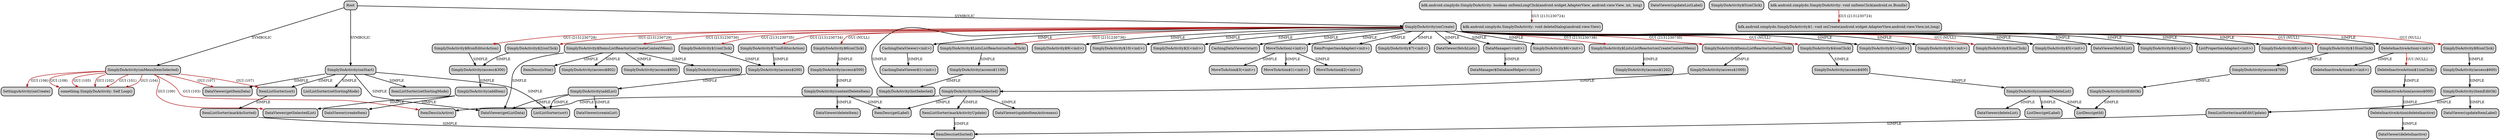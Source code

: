 digraph "CallGraph" {
    node [style="rounded,bold,filled"];
    node [shape=box];
    "Root" [label="Root",];
    "kdk.android.simplydo.SimplyDoActivity: void itemSelected(kdk.android.simplydo.ItemDesc)"->"kdk.android.simplydo.ItemDesc: boolean isActive()" [label="SIMPLE",style=bold,color=black,];
    "kdk.android.simplydo.SimplyDoActivity$8: void <init>(kdk.android.simplydo.SimplyDoActivity)" [label="SimplyDoActivity$8(<init>)",];
    "kdk.android.simplydo.SimplyDoActivity$6: void onClick(android.content.DialogInterface,int)"->"kdk.android.simplydo.SimplyDoActivity: void access$500(kdk.android.simplydo.SimplyDoActivity)" [label="SIMPLE",style=bold,color=black,];
    "kdk.android.simplydo.SimplyDoActivity$ItemsListReactor: void onItemClick(android.widget.AdapterView,android.view.View,int,long)"->"kdk.android.simplydo.SimplyDoActivity: void access$1000(kdk.android.simplydo.SimplyDoActivity,kdk.android.simplydo.ItemDesc)" [label="SIMPLE",style=bold,color=black,];
    "kdk.android.simplydo.SimplyDoActivity: void access$400(kdk.android.simplydo.SimplyDoActivity)"->"kdk.android.simplydo.SimplyDoActivity: void contextDeleteList()" [label="SIMPLE",style=bold,color=black,];
    "kdk.android.simplydo.SimplyDoActivity: void onCreate(android.os.Bundle)"->"kdk.android.simplydo.SimplyDoActivity$ListsListReactor: void onItemClick(android.widget.AdapterView,android.view.View,int,long)" [label="GUI (2131230736)",style=bold,color=firebrick,];
    "kdk.android.simplydo.SimplyDoActivity: void access$500(kdk.android.simplydo.SimplyDoActivity)"->"kdk.android.simplydo.SimplyDoActivity: void contextDeleteItem()" [label="SIMPLE",style=bold,color=black,];
    "kdk.android.simplydo.SimplyDoActivity: void onCreate(android.os.Bundle)"->"kdk.android.simplydo.CachingDataViewer: void <init>(kdk.android.simplydo.DataManager)" [label="SIMPLE",style=bold,color=black,];
    "kdk.android.simplydo.DataViewer: java.util.List getItemData()" [label="DataViewer(getItemData)",];
    "kdk.android.simplydo.DeleteInactiveAction: void deleteInactive()" [label="DeleteInactiveAction(deleteInactive)",];
    "Root"->"kdk.android.simplydo.SimplyDoActivity: void onStart()" [label="SYMBOLIC",style=bold,color=black,];
    "kdk.android.simplydo.SimplyDoActivity: void onCreate(android.os.Bundle)"->"kdk.android.simplydo.SimplyDoActivity$2: void onClick(android.view.View)" [label="GUI (2131230729)",style=bold,color=firebrick,];
    "kdk.android.simplydo.SimplyDoActivity$2: void onClick(android.view.View)" [label="SimplyDoActivity$2(onClick)",];
    "kdk.android.simplydo.SimplyDoActivity: void onStart()"->"kdk.android.simplydo.ItemListSorter: void setSortingMode(java.lang.String)" [label="SIMPLE",style=bold,color=black,];
    "kdk.android.simplydo.SimplyDoActivity: void onStart()"->"kdk.android.simplydo.ListListSorter: void sort(java.util.List)" [label="SIMPLE",style=bold,color=black,];
    "kdk.android.simplydo.MoveToAction: void <init>(android.content.Context,kdk.android.simplydo.DataViewer,kdk.android.simplydo.ListPropertiesAdapter,kdk.android.simplydo.ItemPropertiesAdapter)"->"kdk.android.simplydo.MoveToAction$2: void <init>(kdk.android.simplydo.MoveToAction)" [label="SIMPLE",style=bold,color=black,];
    "kdk.android.simplydo.ItemDesc: boolean isActive()" [label="ItemDesc(isActive)",];
    "kdk.android.simplydo.SimplyDoActivity: void contextDeleteList()"->"kdk.android.simplydo.ListDesc: int getId()" [label="SIMPLE",style=bold,color=black,];
    "kdk.android.simplydo.SimplyDoActivity: void onCreate(android.os.Bundle)"->"kdk.android.simplydo.SimplyDoActivity$9: void onClick(android.content.DialogInterface,int)" [label="GUI (NULL)",style=bold,color=firebrick,];
    "kdk.android.simplydo.SimplyDoActivity: boolean onMenuItemSelected(int,android.view.MenuItem)"->"something.SimplyDoActivity: Self Loop()" [label="GUI (104)",style=bold,color=firebrick,];
    "kdk.android.simplydo.DeleteInactiveAction: void access$000(kdk.android.simplydo.DeleteInactiveAction)" [label="DeleteInactiveAction(access$000)",];
    "kdk.android.simplydo.ItemDesc: java.lang.String getLabel()" [label="ItemDesc(getLabel)",];
    "kdk.android.simplydo.ItemListSorter: void sort(java.util.List)" [label="ItemListSorter(sort)",];
    "kdk.android.simplydo.SimplyDoActivity: void addList()" [label="SimplyDoActivity(addList)",];
    "kdk.android.simplydo.DeleteInactiveAction$1: void onClick(android.content.DialogInterface,int)" [label="DeleteInactiveAction$1(onClick)",];
    "kdk.android.simplydo.SimplyDoActivity: void itemSelected(kdk.android.simplydo.ItemDesc)"->"kdk.android.simplydo.ItemListSorter: void markActivityUpdate(kdk.android.simplydo.ItemDesc)" [label="SIMPLE",style=bold,color=black,];
    "kdk.android.simplydo.SimplyDoActivity: boolean onMenuItemSelected(int,android.view.MenuItem)"->"kdk.android.simplydo.DataViewer: kdk.android.simplydo.ListDesc getSelectedList()" [label="GUI (100)",style=bold,color=firebrick,];
    "kdk.android.simplydo.ItemListSorter: void setSortingMode(java.lang.String)" [label="ItemListSorter(setSortingMode)",];
    "kdk.android.simplydo.SimplyDoActivity$9: void <init>(kdk.android.simplydo.SimplyDoActivity)" [label="SimplyDoActivity$9(<init>)",];
    "kdk.android.simplydo.DataViewer: void createList(java.lang.String)" [label="DataViewer(createList)",];
    "kdk.android.simplydo.SimplyDoActivity: void addItem()" [label="SimplyDoActivity(addItem)",];
    "kdk.android.simplydo.DataViewer: void updateItemActiveness(kdk.android.simplydo.ItemDesc,boolean)" [label="DataViewer(updateItemActiveness)",];
    "kdk.android.simplydo.SimplyDoActivity: void onCreate(android.os.Bundle)"->"kdk.android.simplydo.SimplyDoActivity$10: void <init>(kdk.android.simplydo.SimplyDoActivity)" [label="SIMPLE",style=bold,color=black,];
    "kdk.android.simplydo.SimplyDoActivity$1: void onClick(android.view.View)"->"kdk.android.simplydo.SimplyDoActivity: void access$200(kdk.android.simplydo.SimplyDoActivity)" [label="SIMPLE",style=bold,color=black,];
    "kdk.android.simplydo.SimplyDoActivity$8: boolean onEditorAction(android.widget.TextView,int,android.view.KeyEvent)" [label="SimplyDoActivity$8(onEditorAction)",];
    "kdk.android.simplydo.SimplyDoActivity: void itemEditOk()"->"kdk.android.simplydo.DataViewer: void updateItemLabel(kdk.android.simplydo.ItemDesc,java.lang.String)" [label="SIMPLE",style=bold,color=black,];
    "kdk.android.simplydo.SimplyDoActivity: void onCreate(android.os.Bundle)"->"kdk.android.simplydo.SimplyDoActivity$2: void <init>(kdk.android.simplydo.SimplyDoActivity)" [label="SIMPLE",style=bold,color=black,];
    "kdk.android.simplydo.SimplyDoActivity$ItemsListReactor: void onCreateContextMenu(android.view.ContextMenu,android.view.View,android.view.ContextMenu$ContextMenuInfo)" [label="SimplyDoActivity$ItemsListReactor(onCreateContextMenu)",];
    "kdk.android.simplydo.SimplyDoActivity: void onCreate(android.os.Bundle)"->"kdk.android.simplydo.SimplyDoActivity$1: void onClick(android.view.View)" [label="GUI (2131230735)",style=bold,color=firebrick,];
    "kdk.android.simplydo.DataViewer: void deleteItem(kdk.android.simplydo.ItemDesc)" [label="DataViewer(deleteItem)",];
    "kdk.android.simplydo.SimplyDoActivity: kdk.android.simplydo.ItemDesc access$802(kdk.android.simplydo.SimplyDoActivity,kdk.android.simplydo.ItemDesc)" [label="SimplyDoActivity(access$802)",];
    "kdk.android.simplydo.SimplyDoActivity: void onCreate(android.os.Bundle)"->"kdk.android.simplydo.SimplyDoActivity$8: boolean onEditorAction(android.widget.TextView,int,android.view.KeyEvent)" [label="GUI (2131230728)",style=bold,color=firebrick,];
    "kdk.android.simplydo.SimplyDoActivity$10: void <init>(kdk.android.simplydo.SimplyDoActivity)" [label="SimplyDoActivity$10(<init>)",];
    "kdk.android.simplydo.SimplyDoActivity: boolean onItemLongClick(android.widget.AdapterView, android.view.View, int, long)"->"kdk.android.simplydo.SimplyDoActivity: void deleteDialog(android.view.View)" [label="GUI (2131230724)", style=bold, color=firebrick];
    "kdk.android.simplydo.SimplyDoActivity: void contextDeleteList()"->"kdk.android.simplydo.DataViewer: void deleteList(int)" [label="SIMPLE",style=bold,color=black,];
    "kdk.android.simplydo.MoveToAction$2: void <init>(kdk.android.simplydo.MoveToAction)" [label="MoveToAction$2(<init>)",];
    "kdk.android.simplydo.CachingDataViewer: void start()" [label="CachingDataViewer(start)",];
    "kdk.android.simplydo.SimplyDoActivity: void access$700(kdk.android.simplydo.SimplyDoActivity)"->"kdk.android.simplydo.SimplyDoActivity: void listEditOk()" [label="SIMPLE",style=bold,color=black,];
    "kdk.android.simplydo.SimplyDoActivity: void onCreate(android.os.Bundle)"->"kdk.android.simplydo.DataManager: void <init>(android.content.Context)" [label="SIMPLE",style=bold,color=black,];
    "kdk.android.simplydo.SimplyDoActivity: void addItem()"->"kdk.android.simplydo.DataViewer: kdk.android.simplydo.ListDesc getSelectedList()" [label="SIMPLE",style=bold,color=black,];
    "kdk.android.simplydo.SimplyDoActivity$ListsListReactor: void onItemClick(android.widget.AdapterView,android.view.View,int,long)" [label="SimplyDoActivity$ListsListReactor(onItemClick)",];
    "kdk.android.simplydo.SimplyDoActivity: boolean onMenuItemSelected(int,android.view.MenuItem)"->"something.SimplyDoActivity: Self Loop()" [label="GUI (108)",style=bold,color=firebrick,];
    "kdk.android.simplydo.SimplyDoActivity: void onCreate(android.os.Bundle)"->"kdk.android.simplydo.ItemPropertiesAdapter: void <init>(kdk.android.simplydo.SimplyDoActivity,kdk.android.simplydo.DataViewer)" [label="SIMPLE",style=bold,color=black,];
    "kdk.android.simplydo.SimplyDoActivity: void onCreate(android.os.Bundle)"->"kdk.android.simplydo.SimplyDoActivity$7: void <init>(kdk.android.simplydo.SimplyDoActivity)" [label="SIMPLE",style=bold,color=black,];
    "kdk.android.simplydo.ListListSorter: void sort(java.util.List)" [label="ListListSorter(sort)",];
    "kdk.android.simplydo.ListDesc: java.lang.String getLabel()" [label="ListDesc(getLabel)",];
    "kdk.android.simplydo.ListListSorter: void setSortingMode(java.lang.String)" [label="ListListSorter(setSortingMode)",];
    "kdk.android.simplydo.DataViewer: void updateListLabel(int,java.lang.String)" [label="DataViewer(updateListLabel)",];
    "kdk.android.simplydo.SimplyDoActivity$5: void onClick(android.content.DialogInterface,int)" [label="SimplyDoActivity$5(onClick)",];
    "kdk.android.simplydo.SimplyDoActivity: void onCreate(android.os.Bundle)"->"kdk.android.simplydo.SimplyDoActivity: void listSelected(kdk.android.simplydo.ListDesc,boolean)" [label="SIMPLE",style=bold,color=black,];
    "kdk.android.simplydo.DataViewer: void fetchLists()" [label="DataViewer(fetchLists)",];
    "kdk.android.simplydo.SimplyDoActivity: void onCreate(android.os.Bundle)"->"kdk.android.simplydo.SimplyDoActivity$6: void onClick(android.content.DialogInterface,int)" [label="GUI (NULL)",style=bold,color=firebrick,];
    "kdk.android.simplydo.SimplyDoActivity: void access$1100(kdk.android.simplydo.SimplyDoActivity,kdk.android.simplydo.ListDesc,boolean)"->"kdk.android.simplydo.SimplyDoActivity: void listSelected(kdk.android.simplydo.ListDesc,boolean)" [label="SIMPLE",style=bold,color=black,];
    "kdk.android.simplydo.DeleteInactiveAction: void access$000(kdk.android.simplydo.DeleteInactiveAction)"->"kdk.android.simplydo.DeleteInactiveAction: void deleteInactive()" [label="SIMPLE",style=bold,color=black,];
    "kdk.android.simplydo.SimplyDoActivity: void onCreate(android.os.Bundle)"->"kdk.android.simplydo.CachingDataViewer: void start()" [label="SIMPLE",style=bold,color=black,];
    "kdk.android.simplydo.ItemListSorter: void markEditUpdate(kdk.android.simplydo.ItemDesc)" [label="ItemListSorter(markEditUpdate)",];
    "kdk.android.simplydo.SimplyDoActivity$ListsListReactor: void onCreateContextMenu(android.view.ContextMenu,android.view.View,android.view.ContextMenu$ContextMenuInfo)"->"kdk.android.simplydo.SimplyDoActivity: kdk.android.simplydo.ListDesc access$1202(kdk.android.simplydo.SimplyDoActivity,kdk.android.simplydo.ListDesc)" [label="SIMPLE",style=bold,color=black,];
    "kdk.android.simplydo.SimplyDoActivity: kdk.android.simplydo.ItemDesc access$800(kdk.android.simplydo.SimplyDoActivity)" [label="SimplyDoActivity(access$800)",];
    "kdk.android.simplydo.DataViewer: void createItem(java.lang.String)" [label="DataViewer(createItem)",];
    "kdk.android.simplydo.SimplyDoActivity$7: boolean onEditorAction(android.widget.TextView,int,android.view.KeyEvent)" [label="SimplyDoActivity$7(onEditorAction)",];
    "kdk.android.simplydo.DeleteInactiveAction$1: void <init>(kdk.android.simplydo.DeleteInactiveAction)" [label="DeleteInactiveAction$1(<init>)",];
    "kdk.android.simplydo.SimplyDoActivity: void access$1000(kdk.android.simplydo.SimplyDoActivity,kdk.android.simplydo.ItemDesc)" [label="SimplyDoActivity(access$1000)",];
    "kdk.android.simplydo.SimplyDoActivity: void itemSelected(kdk.android.simplydo.ItemDesc)"->"kdk.android.simplydo.DataViewer: void updateItemActiveness(kdk.android.simplydo.ItemDesc,boolean)" [label="SIMPLE",style=bold,color=black,];
    "kdk.android.simplydo.SimplyDoActivity: void access$600(kdk.android.simplydo.SimplyDoActivity)"->"kdk.android.simplydo.SimplyDoActivity: void itemEditOk()" [label="SIMPLE",style=bold,color=black,];
    "kdk.android.simplydo.MoveToAction: void <init>(android.content.Context,kdk.android.simplydo.DataViewer,kdk.android.simplydo.ListPropertiesAdapter,kdk.android.simplydo.ItemPropertiesAdapter)"->"kdk.android.simplydo.MoveToAction$3: void <init>(kdk.android.simplydo.MoveToAction)" [label="SIMPLE",style=bold,color=black,];
    "kdk.android.simplydo.MoveToAction: void <init>(android.content.Context,kdk.android.simplydo.DataViewer,kdk.android.simplydo.ListPropertiesAdapter,kdk.android.simplydo.ItemPropertiesAdapter)" [label="MoveToAction(<init>)",];
    "kdk.android.simplydo.SimplyDoActivity: void onCreate(android.os.Bundle)"->"kdk.android.simplydo.SimplyDoActivity$6: void <init>(kdk.android.simplydo.SimplyDoActivity)" [label="SIMPLE",style=bold,color=black,];
    "kdk.android.simplydo.SimplyDoActivity: void onCreate(android.os.Bundle)"->"kdk.android.simplydo.SimplyDoActivity$10: void onClick(android.content.DialogInterface,int)" [label="GUI (NULL)",style=bold,color=firebrick,];
    "kdk.android.simplydo.SimplyDoActivity: void listEditOk()"->"kdk.android.simplydo.ListDesc: int getId()" [label="SIMPLE",style=bold,color=black,];
    "kdk.android.simplydo.SimplyDoActivity: void access$500(kdk.android.simplydo.SimplyDoActivity)" [label="SimplyDoActivity(access$500)",];
    "kdk.android.simplydo.SimplyDoActivity: void onStart()"->"kdk.android.simplydo.DataViewer: java.util.List getListData()" [label="SIMPLE",style=bold,color=black,];
    "kdk.android.simplydo.SimplyDoActivity: kdk.android.simplydo.DataViewer access$900(kdk.android.simplydo.SimplyDoActivity)" [label="SimplyDoActivity(access$900)",];
    "kdk.android.simplydo.ItemListSorter: void markActivityUpdate(kdk.android.simplydo.ItemDesc)"->"kdk.android.simplydo.ItemDesc: void setSorted(boolean)" [label="SIMPLE",style=bold,color=black,];
    "kdk.android.simplydo.SimplyDoActivity$ItemsListReactor: void onItemClick(android.widget.AdapterView,android.view.View,int,long)" [label="SimplyDoActivity$ItemsListReactor(onItemClick)",];
    "kdk.android.simplydo.SimplyDoActivity: boolean onMenuItemSelected(int,android.view.MenuItem)"->"kdk.android.simplydo.SettingsActivity: void onCreate(android.os.Bundle)" [label="GUI (106)",style=bold,color=firebrick,];
    "kdk.android.simplydo.SimplyDoActivity: void onCreate(android.os.Bundle)"->"kdk.android.simplydo.SimplyDoActivity$4: void onClick(android.content.DialogInterface,int)" [label="GUI (NULL)",style=bold,color=firebrick,];
    "kdk.android.simplydo.SimplyDoActivity: boolean onMenuItemSelected(int,android.view.MenuItem)"->"kdk.android.simplydo.DataViewer: java.util.List getItemData()" [label="GUI (107)",style=bold,color=firebrick,];
    "kdk.android.simplydo.DeleteInactiveAction: void <init>(android.app.Activity,kdk.android.simplydo.DataViewer,kdk.android.simplydo.ListPropertiesAdapter,kdk.android.simplydo.ItemPropertiesAdapter)"->"kdk.android.simplydo.DeleteInactiveAction$1: void onClick(android.content.DialogInterface,int)" [label="GUI (NULL)",style=bold,color=firebrick,];
    "kdk.android.simplydo.SimplyDoActivity$2: void <init>(kdk.android.simplydo.SimplyDoActivity)" [label="SimplyDoActivity$2(<init>)",];
    "kdk.android.simplydo.CachingDataViewer: void <init>(kdk.android.simplydo.DataManager)"->"kdk.android.simplydo.CachingDataViewer$1: void <init>(kdk.android.simplydo.CachingDataViewer)" [label="SIMPLE",style=bold,color=black,];
    "kdk.android.simplydo.SimplyDoActivity: void access$600(kdk.android.simplydo.SimplyDoActivity)" [label="SimplyDoActivity(access$600)",];
    "kdk.android.simplydo.SimplyDoActivity: void onCreate(android.os.Bundle)"->"kdk.android.simplydo.SimplyDoActivity$7: boolean onEditorAction(android.widget.TextView,int,android.view.KeyEvent)" [label="GUI (2131230734)",style=bold,color=firebrick,];
    "kdk.android.simplydo.SimplyDoActivity$ListsListReactor: void onCreateContextMenu(android.view.ContextMenu,android.view.View,android.view.ContextMenu$ContextMenuInfo)" [label="SimplyDoActivity$ListsListReactor(onCreateContextMenu)",];
    "kdk.android.simplydo.DataManager: void <init>(android.content.Context)"->"kdk.android.simplydo.DataManager$DatabaseHelper: void <init>(android.content.Context)" [label="SIMPLE",style=bold,color=black,];
    "kdk.android.simplydo.SimplyDoActivity$7: void <init>(kdk.android.simplydo.SimplyDoActivity)" [label="SimplyDoActivity$7(<init>)",];
    "kdk.android.simplydo.SimplyDoActivity$1: void <init>(kdk.android.simplydo.SimplyDoActivity)" [label="SimplyDoActivity$1(<init>)",];
    "kdk.android.simplydo.SimplyDoActivity$3: void <init>(kdk.android.simplydo.SimplyDoActivity)" [label="SimplyDoActivity$3(<init>)",];
    "kdk.android.simplydo.DataViewer: void deleteInactive()" [label="DataViewer(deleteInactive)",];
    "kdk.android.simplydo.SimplyDoActivity$3: void onClick(android.content.DialogInterface,int)" [label="SimplyDoActivity$3(onClick)",];
    "kdk.android.simplydo.SimplyDoActivity: void onCreate(android.os.Bundle)"->"kdk.android.simplydo.SimplyDoActivity$3: void <init>(kdk.android.simplydo.SimplyDoActivity)" [label="SIMPLE",style=bold,color=black,];
    "kdk.android.simplydo.SimplyDoActivity: void onCreate(android.os.Bundle)" [label="SimplyDoActivity(onCreate)",];
    "kdk.android.simplydo.SimplyDoActivity: void addList()"->"kdk.android.simplydo.ListListSorter: void sort(java.util.List)" [label="SIMPLE",style=bold,color=black,];
    "kdk.android.simplydo.SimplyDoActivity: void onCreate(android.os.Bundle)"->"kdk.android.simplydo.SimplyDoActivity$ItemsListReactor: void onCreateContextMenu(android.view.ContextMenu,android.view.View,android.view.ContextMenu$ContextMenuInfo)" [label="GUI (2131230730)",style=bold,color=firebrick,];
    "kdk.android.simplydo.SimplyDoActivity: void onItemClick(android.os.Bundle)"->"kdk.android.simplydo.SimplyDoActivity$1: void onCreate(android.widget.AdapterView,android.view.View,int,long)" [label="GUI (2131230724)",style=bold,color=firebrick,];    "kdk.android.simplydo.MoveToAction$1: void <init>(kdk.android.simplydo.MoveToAction)" [label="MoveToAction$1(<init>)",];
    "kdk.android.simplydo.DataManager: void <init>(android.content.Context)" [label="DataManager(<init>)",];
    "kdk.android.simplydo.SimplyDoActivity$ListsListReactor: void onItemClick(android.widget.AdapterView,android.view.View,int,long)"->"kdk.android.simplydo.SimplyDoActivity: void access$1100(kdk.android.simplydo.SimplyDoActivity,kdk.android.simplydo.ListDesc,boolean)" [label="SIMPLE",style=bold,color=black,];
    "kdk.android.simplydo.DataViewer: void updateItemLabel(kdk.android.simplydo.ItemDesc,java.lang.String)" [label="DataViewer(updateItemLabel)",];
    "kdk.android.simplydo.MoveToAction: void <init>(android.content.Context,kdk.android.simplydo.DataViewer,kdk.android.simplydo.ListPropertiesAdapter,kdk.android.simplydo.ItemPropertiesAdapter)"->"kdk.android.simplydo.MoveToAction$1: void <init>(kdk.android.simplydo.MoveToAction)" [label="SIMPLE",style=bold,color=black,];
    "kdk.android.simplydo.SimplyDoActivity$5: void <init>(kdk.android.simplydo.SimplyDoActivity)" [label="SimplyDoActivity$5(<init>)",];
    "kdk.android.simplydo.SimplyDoActivity: void onCreate(android.os.Bundle)"->"kdk.android.simplydo.SimplyDoActivity$ItemsListReactor: void onItemClick(android.widget.AdapterView,android.view.View,int,long)" [label="GUI (2131230730)",style=bold,color=firebrick,];
    "kdk.android.simplydo.SimplyDoActivity$7: boolean onEditorAction(android.widget.TextView,int,android.view.KeyEvent)"->"kdk.android.simplydo.SimplyDoActivity: void access$200(kdk.android.simplydo.SimplyDoActivity)" [label="SIMPLE",style=bold,color=black,];
    "kdk.android.simplydo.SimplyDoActivity$10: void onClick(android.content.DialogInterface,int)"->"kdk.android.simplydo.SimplyDoActivity: void access$700(kdk.android.simplydo.SimplyDoActivity)" [label="SIMPLE",style=bold,color=black,];
    "kdk.android.simplydo.SimplyDoActivity: void onCreate(android.os.Bundle)"->"kdk.android.simplydo.DataViewer: void fetchLists()" [label="SIMPLE",style=bold,color=black,];
    "kdk.android.simplydo.SimplyDoActivity: void onCreate(android.os.Bundle)"->"kdk.android.simplydo.SimplyDoActivity$9: void <init>(kdk.android.simplydo.SimplyDoActivity)" [label="SIMPLE",style=bold,color=black,];
    "kdk.android.simplydo.SimplyDoActivity: void contextDeleteItem()"->"kdk.android.simplydo.ItemDesc: java.lang.String getLabel()" [label="SIMPLE",style=bold,color=black,];
    "kdk.android.simplydo.SimplyDoActivity: boolean onMenuItemSelected(int,android.view.MenuItem)"->"kdk.android.simplydo.ItemListSorter: void sort(java.util.List)" [label="GUI (107)",style=bold,color=firebrick,];
    "Root"->"kdk.android.simplydo.SimplyDoActivity: void onCreate(android.os.Bundle)" [label="SYMBOLIC",style=bold,color=black,];
    "kdk.android.simplydo.SimplyDoActivity: void contextDeleteList()"->"kdk.android.simplydo.ListDesc: java.lang.String getLabel()" [label="SIMPLE",style=bold,color=black,];
    "kdk.android.simplydo.ItemPropertiesAdapter: void <init>(kdk.android.simplydo.SimplyDoActivity,kdk.android.simplydo.DataViewer)" [label="ItemPropertiesAdapter(<init>)",];
    "kdk.android.simplydo.DataViewer: kdk.android.simplydo.ListDesc fetchList(int)" [label="DataViewer(fetchList)",];
    "kdk.android.simplydo.SimplyDoActivity: void onCreate(android.os.Bundle)"->"kdk.android.simplydo.SimplyDoActivity$4: void <init>(kdk.android.simplydo.SimplyDoActivity)" [label="SIMPLE",style=bold,color=black,];
    "kdk.android.simplydo.CachingDataViewer: void <init>(kdk.android.simplydo.DataManager)" [label="CachingDataViewer(<init>)",];
    "kdk.android.simplydo.SimplyDoActivity$4: void onClick(android.content.DialogInterface,int)"->"kdk.android.simplydo.SimplyDoActivity: void access$400(kdk.android.simplydo.SimplyDoActivity)" [label="SIMPLE",style=bold,color=black,];
    "kdk.android.simplydo.SimplyDoActivity: void listSelected(kdk.android.simplydo.ListDesc,boolean)" [label="SimplyDoActivity(listSelected)",];
    "kdk.android.simplydo.SimplyDoActivity: boolean onMenuItemSelected(int,android.view.MenuItem)"->"something.SimplyDoActivity: Self Loop()" [label="GUI (105)",style=bold,color=firebrick,];
    "kdk.android.simplydo.SimplyDoActivity: void itemSelected(kdk.android.simplydo.ItemDesc)" [label="SimplyDoActivity(itemSelected)",];
    "something.SimplyDoActivity: Self Loop()"
    "kdk.android.simplydo.SimplyDoActivity: boolean onMenuItemSelected(int,android.view.MenuItem)"->"kdk.android.simplydo.ItemDesc: boolean isActive()" [label="GUI (103)",style=bold,color=firebrick,];
    "kdk.android.simplydo.SimplyDoActivity: void onCreate(android.os.Bundle)"->"kdk.android.simplydo.SimplyDoActivity$ListsListReactor: void onCreateContextMenu(android.view.ContextMenu,android.view.View,android.view.ContextMenu$ContextMenuInfo)" [label="GUI (2131230736)",style=bold,color=firebrick,];
    "kdk.android.simplydo.SimplyDoActivity: void addList()"->"kdk.android.simplydo.DataViewer: void createList(java.lang.String)" [label="SIMPLE",style=bold,color=black,];
    "kdk.android.simplydo.SimplyDoActivity$4: void <init>(kdk.android.simplydo.SimplyDoActivity)" [label="SimplyDoActivity$4(<init>)",];
    "kdk.android.simplydo.ItemListSorter: void markAsSorted(java.util.List)"->"kdk.android.simplydo.ItemDesc: void setSorted(boolean)" [label="SIMPLE",style=bold,color=black,];
    "kdk.android.simplydo.SimplyDoActivity: void access$700(kdk.android.simplydo.SimplyDoActivity)" [label="SimplyDoActivity(access$700)",];
    "kdk.android.simplydo.SimplyDoActivity: void onStart()" [label="SimplyDoActivity(onStart)",];
    "kdk.android.simplydo.SimplyDoActivity$8: boolean onEditorAction(android.widget.TextView,int,android.view.KeyEvent)"->"kdk.android.simplydo.SimplyDoActivity: void access$300(kdk.android.simplydo.SimplyDoActivity)" [label="SIMPLE",style=bold,color=black,];
    "kdk.android.simplydo.DeleteInactiveAction: void <init>(android.app.Activity,kdk.android.simplydo.DataViewer,kdk.android.simplydo.ListPropertiesAdapter,kdk.android.simplydo.ItemPropertiesAdapter)"->"kdk.android.simplydo.DeleteInactiveAction$1: void <init>(kdk.android.simplydo.DeleteInactiveAction)" [label="SIMPLE",style=bold,color=black,];
    "kdk.android.simplydo.SimplyDoActivity: void onCreate(android.os.Bundle)"->"kdk.android.simplydo.SimplyDoActivity$3: void onClick(android.content.DialogInterface,int)" [label="GUI (NULL)",style=bold,color=firebrick,];
    "kdk.android.simplydo.SimplyDoActivity: void contextDeleteItem()" [label="SimplyDoActivity(contextDeleteItem)",];
    "kdk.android.simplydo.SimplyDoActivity: void access$300(kdk.android.simplydo.SimplyDoActivity)"->"kdk.android.simplydo.SimplyDoActivity: void addItem()" [label="SIMPLE",style=bold,color=black,];
    "kdk.android.simplydo.SimplyDoActivity$ItemsListReactor: void onCreateContextMenu(android.view.ContextMenu,android.view.View,android.view.ContextMenu$ContextMenuInfo)"->"kdk.android.simplydo.SimplyDoActivity: kdk.android.simplydo.ItemDesc access$802(kdk.android.simplydo.SimplyDoActivity,kdk.android.simplydo.ItemDesc)" [label="SIMPLE",style=bold,color=black,];
    "kdk.android.simplydo.ItemDesc: boolean isStar()" [label="ItemDesc(isStar)",];
    "kdk.android.simplydo.MoveToAction$3: void <init>(kdk.android.simplydo.MoveToAction)" [label="MoveToAction$3(<init>)",];
    "kdk.android.simplydo.ItemListSorter: void sort(java.util.List)"->"kdk.android.simplydo.ItemListSorter: void markAsSorted(java.util.List)" [label="SIMPLE",style=bold,color=black,];
    "kdk.android.simplydo.SimplyDoActivity: void access$1100(kdk.android.simplydo.SimplyDoActivity,kdk.android.simplydo.ListDesc,boolean)" [label="SimplyDoActivity(access$1100)",];
    "kdk.android.simplydo.DataViewer: kdk.android.simplydo.ListDesc getSelectedList()" [label="DataViewer(getSelectedList)",];
    "kdk.android.simplydo.SimplyDoActivity: void onCreate(android.os.Bundle)"->"kdk.android.simplydo.DataViewer: kdk.android.simplydo.ListDesc fetchList(int)" [label="SIMPLE",style=bold,color=black,];
    "kdk.android.simplydo.SimplyDoActivity: void access$300(kdk.android.simplydo.SimplyDoActivity)" [label="SimplyDoActivity(access$300)",];
    "kdk.android.simplydo.DataViewer: void deleteList(int)" [label="DataViewer(deleteList)",];
    "kdk.android.simplydo.SimplyDoActivity: boolean onMenuItemSelected(int,android.view.MenuItem)" [label="SimplyDoActivity(onMenuItemSelected)",];
    "kdk.android.simplydo.DeleteInactiveAction$1: void onClick(android.content.DialogInterface,int)"->"kdk.android.simplydo.DeleteInactiveAction: void access$000(kdk.android.simplydo.DeleteInactiveAction)" [label="SIMPLE",style=bold,color=black,];
    "kdk.android.simplydo.SimplyDoActivity: void onCreate(android.os.Bundle)"->"kdk.android.simplydo.MoveToAction: void <init>(android.content.Context,kdk.android.simplydo.DataViewer,kdk.android.simplydo.ListPropertiesAdapter,kdk.android.simplydo.ItemPropertiesAdapter)" [label="SIMPLE",style=bold,color=black,];
    "kdk.android.simplydo.SimplyDoActivity$2: void onClick(android.view.View)"->"kdk.android.simplydo.SimplyDoActivity: void access$300(kdk.android.simplydo.SimplyDoActivity)" [label="SIMPLE",style=bold,color=black,];
    "kdk.android.simplydo.SimplyDoActivity$1: void onClick(android.view.View)" [label="SimplyDoActivity$1(onClick)",];
    "kdk.android.simplydo.SimplyDoActivity$ItemsListReactor: void onCreateContextMenu(android.view.ContextMenu,android.view.View,android.view.ContextMenu$ContextMenuInfo)"->"kdk.android.simplydo.SimplyDoActivity: kdk.android.simplydo.ItemDesc access$800(kdk.android.simplydo.SimplyDoActivity)" [label="SIMPLE",style=bold,color=black,];
    "kdk.android.simplydo.ItemListSorter: void markAsSorted(java.util.List)" [label="ItemListSorter(markAsSorted)",];
    "Root"->"kdk.android.simplydo.SimplyDoActivity: boolean onMenuItemSelected(int,android.view.MenuItem)" [label="SYMBOLIC",style=bold,color=black,];
    "kdk.android.simplydo.ItemListSorter: void markEditUpdate(kdk.android.simplydo.ItemDesc)"->"kdk.android.simplydo.ItemDesc: void setSorted(boolean)" [label="SIMPLE",style=bold,color=black,];
    "kdk.android.simplydo.SimplyDoActivity: void onCreate(android.os.Bundle)"->"kdk.android.simplydo.SimplyDoActivity$8: void <init>(kdk.android.simplydo.SimplyDoActivity)" [label="SIMPLE",style=bold,color=black,];
    "kdk.android.simplydo.DeleteInactiveAction: void <init>(android.app.Activity,kdk.android.simplydo.DataViewer,kdk.android.simplydo.ListPropertiesAdapter,kdk.android.simplydo.ItemPropertiesAdapter)" [label="DeleteInactiveAction(<init>)",];
    "kdk.android.simplydo.CachingDataViewer$1: void <init>(kdk.android.simplydo.CachingDataViewer)" [label="CachingDataViewer$1(<init>)",];
    "kdk.android.simplydo.SimplyDoActivity$4: void onClick(android.content.DialogInterface,int)" [label="SimplyDoActivity$4(onClick)",];
    "kdk.android.simplydo.SimplyDoActivity: void onCreate(android.os.Bundle)"->"kdk.android.simplydo.SimplyDoActivity$1: void <init>(kdk.android.simplydo.SimplyDoActivity)" [label="SIMPLE",style=bold,color=black,];
    "kdk.android.simplydo.ItemListSorter: void markActivityUpdate(kdk.android.simplydo.ItemDesc)" [label="ItemListSorter(markActivityUpdate)",];
    "kdk.android.simplydo.SimplyDoActivity$9: void onClick(android.content.DialogInterface,int)"->"kdk.android.simplydo.SimplyDoActivity: void access$600(kdk.android.simplydo.SimplyDoActivity)" [label="SIMPLE",style=bold,color=black,];
    "kdk.android.simplydo.SimplyDoActivity$6: void <init>(kdk.android.simplydo.SimplyDoActivity)" [label="SimplyDoActivity$6(<init>)",];
    "kdk.android.simplydo.SimplyDoActivity: void onCreate(android.os.Bundle)"->"kdk.android.simplydo.ListPropertiesAdapter: void <init>(kdk.android.simplydo.SimplyDoActivity,kdk.android.simplydo.DataViewer)" [label="SIMPLE",style=bold,color=black,];
    "kdk.android.simplydo.SettingsActivity: void onCreate(android.os.Bundle)" [label="SettingsActivity(onCreate)",];
    "kdk.android.simplydo.SimplyDoActivity: boolean onMenuItemSelected(int,android.view.MenuItem)"->"something.SimplyDoActivity: Self Loop()" [label="GUI (102)",style=bold,color=firebrick,];
    "kdk.android.simplydo.SimplyDoActivity: void contextDeleteList()" [label="SimplyDoActivity(contextDeleteList)",];
    "kdk.android.simplydo.DataManager$DatabaseHelper: void <init>(android.content.Context)" [label="DataManager$DatabaseHelper(<init>)",];
    "kdk.android.simplydo.SimplyDoActivity: void itemSelected(kdk.android.simplydo.ItemDesc)"->"kdk.android.simplydo.ItemDesc: java.lang.String getLabel()" [label="SIMPLE",style=bold,color=black,];
    "kdk.android.simplydo.SimplyDoActivity: boolean onMenuItemSelected(int,android.view.MenuItem)"->"something.SimplyDoActivity: Self Loop()" [label="GUI (101)",style=bold,color=firebrick,];
    "kdk.android.simplydo.DeleteInactiveAction: void deleteInactive()"->"kdk.android.simplydo.DataViewer: void deleteInactive()" [label="SIMPLE",style=bold,color=black,];
    "kdk.android.simplydo.SimplyDoActivity: void access$200(kdk.android.simplydo.SimplyDoActivity)" [label="SimplyDoActivity(access$200)",];
    "kdk.android.simplydo.SimplyDoActivity: kdk.android.simplydo.ListDesc access$1202(kdk.android.simplydo.SimplyDoActivity,kdk.android.simplydo.ListDesc)" [label="SimplyDoActivity(access$1202)",];
    "kdk.android.simplydo.SimplyDoActivity: void addList()"->"kdk.android.simplydo.DataViewer: java.util.List getListData()" [label="SIMPLE",style=bold,color=black,];
    "kdk.android.simplydo.SimplyDoActivity$10: void onClick(android.content.DialogInterface,int)" [label="SimplyDoActivity$10(onClick)",];
    "kdk.android.simplydo.SimplyDoActivity: void onStart()"->"kdk.android.simplydo.ItemListSorter: void sort(java.util.List)" [label="SIMPLE",style=bold,color=black,];
    "kdk.android.simplydo.SimplyDoActivity$6: void onClick(android.content.DialogInterface,int)" [label="SimplyDoActivity$6(onClick)",];
    "kdk.android.simplydo.SimplyDoActivity: void itemEditOk()" [label="SimplyDoActivity(itemEditOk)",];
    "kdk.android.simplydo.SimplyDoActivity$ItemsListReactor: void onCreateContextMenu(android.view.ContextMenu,android.view.View,android.view.ContextMenu$ContextMenuInfo)"->"kdk.android.simplydo.SimplyDoActivity: kdk.android.simplydo.DataViewer access$900(kdk.android.simplydo.SimplyDoActivity)" [label="SIMPLE",style=bold,color=black,];
    "kdk.android.simplydo.ItemDesc: void setSorted(boolean)" [label="ItemDesc(setSorted)",];
    "kdk.android.simplydo.DataViewer: java.util.List getListData()" [label="DataViewer(getListData)",];
    "kdk.android.simplydo.SimplyDoActivity: void onStart()"->"kdk.android.simplydo.DataViewer: java.util.List getItemData()" [label="SIMPLE",style=bold,color=black,];
    "kdk.android.simplydo.SimplyDoActivity: void onStart()"->"kdk.android.simplydo.ListListSorter: void setSortingMode(java.lang.String)" [label="SIMPLE",style=bold,color=black,];
    "kdk.android.simplydo.SimplyDoActivity: void contextDeleteItem()"->"kdk.android.simplydo.DataViewer: void deleteItem(kdk.android.simplydo.ItemDesc)" [label="SIMPLE",style=bold,color=black,];
    "kdk.android.simplydo.SimplyDoActivity: void itemEditOk()"->"kdk.android.simplydo.ItemListSorter: void markEditUpdate(kdk.android.simplydo.ItemDesc)" [label="SIMPLE",style=bold,color=black,];
    "kdk.android.simplydo.ListDesc: int getId()" [label="ListDesc(getId)",];
    "kdk.android.simplydo.SimplyDoActivity$ItemsListReactor: void onCreateContextMenu(android.view.ContextMenu,android.view.View,android.view.ContextMenu$ContextMenuInfo)"->"kdk.android.simplydo.ItemDesc: boolean isStar()" [label="SIMPLE",style=bold,color=black,];
    "kdk.android.simplydo.SimplyDoActivity: void listEditOk()" [label="SimplyDoActivity(listEditOk)",];
    "kdk.android.simplydo.SimplyDoActivity: void onCreate(android.os.Bundle)"->"kdk.android.simplydo.SimplyDoActivity$5: void <init>(kdk.android.simplydo.SimplyDoActivity)" [label="SIMPLE",style=bold,color=black,];
    "kdk.android.simplydo.SimplyDoActivity: void onCreate(android.os.Bundle)"->"kdk.android.simplydo.DeleteInactiveAction: void <init>(android.app.Activity,kdk.android.simplydo.DataViewer,kdk.android.simplydo.ListPropertiesAdapter,kdk.android.simplydo.ItemPropertiesAdapter)" [label="SIMPLE",style=bold,color=black,];
    "kdk.android.simplydo.SimplyDoActivity: void addItem()"->"kdk.android.simplydo.DataViewer: void createItem(java.lang.String)" [label="SIMPLE",style=bold,color=black,];
    "kdk.android.simplydo.SimplyDoActivity$ItemsListReactor: void onCreateContextMenu(android.view.ContextMenu,android.view.View,android.view.ContextMenu$ContextMenuInfo)"->"kdk.android.simplydo.DataViewer: java.util.List getListData()" [label="SIMPLE",style=bold,color=black,];
    "kdk.android.simplydo.SimplyDoActivity: void access$1000(kdk.android.simplydo.SimplyDoActivity,kdk.android.simplydo.ItemDesc)"->"kdk.android.simplydo.SimplyDoActivity: void itemSelected(kdk.android.simplydo.ItemDesc)" [label="SIMPLE",style=bold,color=black,];
    "kdk.android.simplydo.SimplyDoActivity: void access$200(kdk.android.simplydo.SimplyDoActivity)"->"kdk.android.simplydo.SimplyDoActivity: void addList()" [label="SIMPLE",style=bold,color=black,];
    "kdk.android.simplydo.SimplyDoActivity: void access$400(kdk.android.simplydo.SimplyDoActivity)" [label="SimplyDoActivity(access$400)",];
    "kdk.android.simplydo.ListPropertiesAdapter: void <init>(kdk.android.simplydo.SimplyDoActivity,kdk.android.simplydo.DataViewer)" [label="ListPropertiesAdapter(<init>)",];
    "kdk.android.simplydo.SimplyDoActivity$9: void onClick(android.content.DialogInterface,int)" [label="SimplyDoActivity$9(onClick)",];
}
